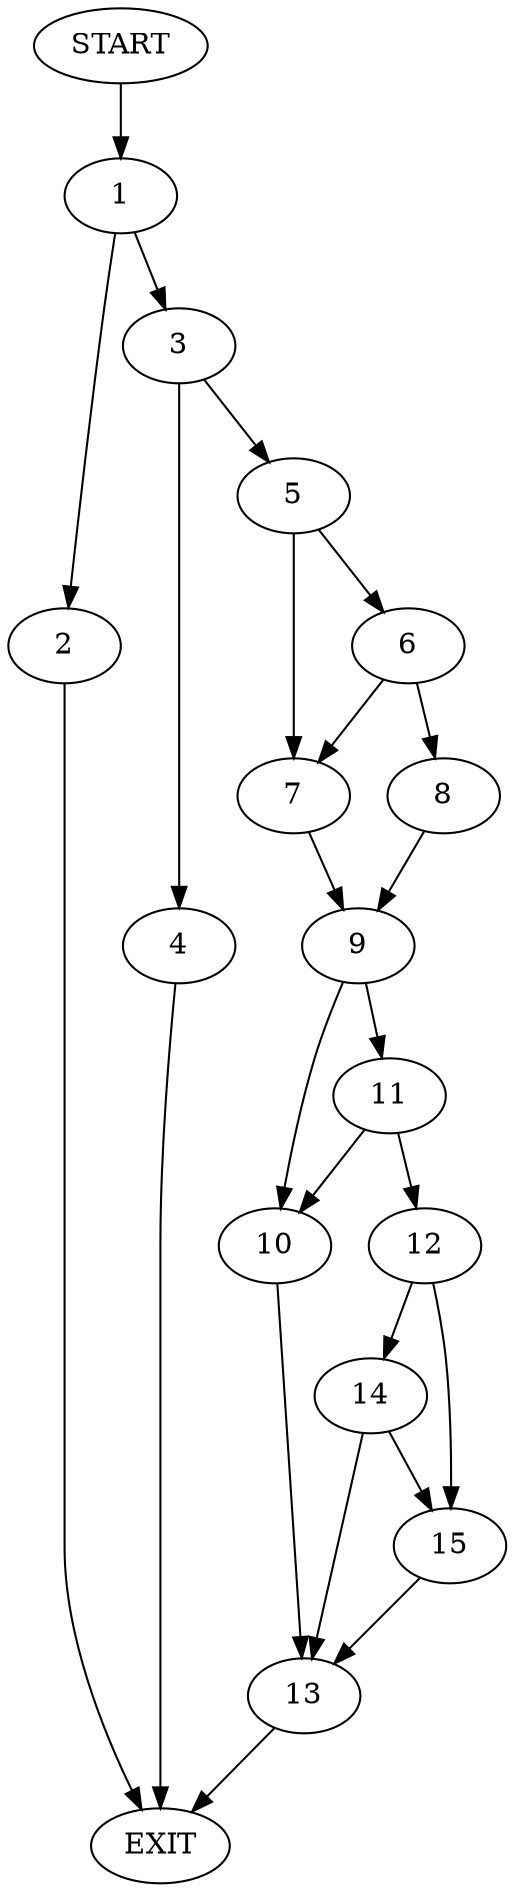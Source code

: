 digraph {
0 [label="START"]
16 [label="EXIT"]
0 -> 1
1 -> 2
1 -> 3
2 -> 16
3 -> 4
3 -> 5
4 -> 16
5 -> 6
5 -> 7
6 -> 8
6 -> 7
7 -> 9
8 -> 9
9 -> 10
9 -> 11
11 -> 12
11 -> 10
10 -> 13
12 -> 14
12 -> 15
13 -> 16
15 -> 13
14 -> 13
14 -> 15
}
